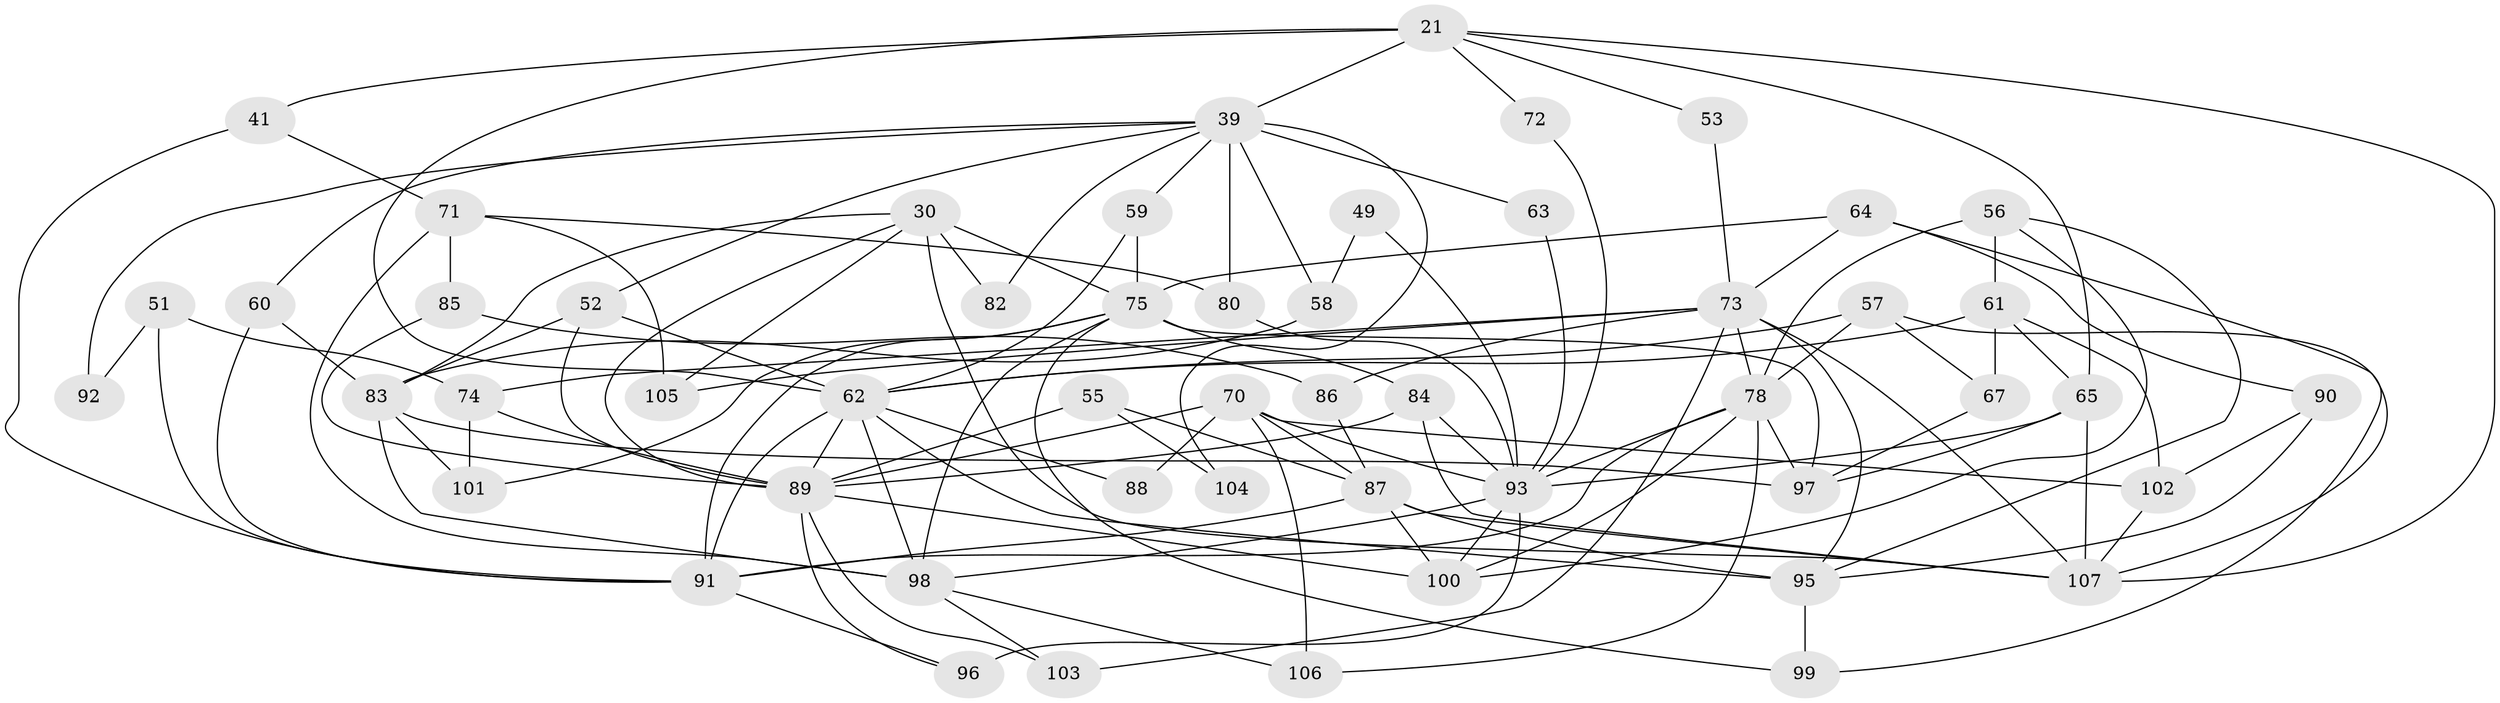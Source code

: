 // original degree distribution, {2: 0.1308411214953271, 4: 0.2523364485981308, 6: 0.14018691588785046, 3: 0.3177570093457944, 5: 0.11214953271028037, 8: 0.028037383177570093, 7: 0.009345794392523364, 9: 0.009345794392523364}
// Generated by graph-tools (version 1.1) at 2025/53/03/04/25 21:53:31]
// undirected, 53 vertices, 125 edges
graph export_dot {
graph [start="1"]
  node [color=gray90,style=filled];
  21 [super="+16"];
  30 [super="+2"];
  39 [super="+3+26"];
  41;
  49;
  51;
  52;
  53;
  55 [super="+14"];
  56 [super="+50"];
  57;
  58;
  59;
  60;
  61 [super="+1"];
  62 [super="+33+43+32"];
  63;
  64;
  65 [super="+42"];
  67;
  70 [super="+24+25+47"];
  71 [super="+19"];
  72;
  73 [super="+8"];
  74 [super="+54"];
  75 [super="+29+22"];
  78 [super="+76"];
  80;
  82;
  83 [super="+5+36"];
  84;
  85;
  86;
  87 [super="+37"];
  88;
  89 [super="+23"];
  90;
  91 [super="+27+13"];
  92;
  93 [super="+68+7"];
  95 [super="+81"];
  96 [super="+66"];
  97 [super="+79"];
  98 [super="+34+77+69"];
  99 [super="+45"];
  100 [super="+44+46"];
  101;
  102 [super="+28"];
  103;
  104;
  105;
  106;
  107 [super="+10+94+35"];
  21 -- 41 [weight=2];
  21 -- 53;
  21 -- 72;
  21 -- 39 [weight=2];
  21 -- 107 [weight=2];
  21 -- 62;
  21 -- 65;
  30 -- 75 [weight=2];
  30 -- 105;
  30 -- 82;
  30 -- 83;
  30 -- 107 [weight=2];
  30 -- 89;
  39 -- 58;
  39 -- 63;
  39 -- 92;
  39 -- 104;
  39 -- 80;
  39 -- 82;
  39 -- 52;
  39 -- 59;
  39 -- 60;
  41 -- 71;
  41 -- 91;
  49 -- 58;
  49 -- 93;
  51 -- 74;
  51 -- 92;
  51 -- 91;
  52 -- 83;
  52 -- 62 [weight=2];
  52 -- 89;
  53 -- 73;
  55 -- 104;
  55 -- 89;
  55 -- 87 [weight=2];
  56 -- 78 [weight=2];
  56 -- 95;
  56 -- 61;
  56 -- 100;
  57 -- 67;
  57 -- 78;
  57 -- 62 [weight=2];
  57 -- 99;
  58 -- 83;
  59 -- 75;
  59 -- 62;
  60 -- 83 [weight=2];
  60 -- 91;
  61 -- 102;
  61 -- 67;
  61 -- 62;
  61 -- 65;
  62 -- 98 [weight=2];
  62 -- 89 [weight=3];
  62 -- 88;
  62 -- 95 [weight=3];
  62 -- 91;
  63 -- 93;
  64 -- 73;
  64 -- 107;
  64 -- 75;
  64 -- 90;
  65 -- 97;
  65 -- 107;
  65 -- 93;
  67 -- 97;
  70 -- 87;
  70 -- 89 [weight=3];
  70 -- 106;
  70 -- 102 [weight=2];
  70 -- 88;
  70 -- 93 [weight=3];
  71 -- 105;
  71 -- 80;
  71 -- 85;
  71 -- 98;
  72 -- 93;
  73 -- 78 [weight=3];
  73 -- 74;
  73 -- 105;
  73 -- 103;
  73 -- 86;
  73 -- 107;
  73 -- 95;
  74 -- 89 [weight=2];
  74 -- 101;
  75 -- 84;
  75 -- 101;
  75 -- 97;
  75 -- 91;
  75 -- 98;
  75 -- 99;
  78 -- 106;
  78 -- 97 [weight=3];
  78 -- 91;
  78 -- 93;
  78 -- 100;
  80 -- 93;
  83 -- 98 [weight=2];
  83 -- 97 [weight=2];
  83 -- 101;
  84 -- 107;
  84 -- 89;
  84 -- 93;
  85 -- 86;
  85 -- 89;
  86 -- 87;
  87 -- 100;
  87 -- 107 [weight=2];
  87 -- 91;
  87 -- 95;
  89 -- 96;
  89 -- 103;
  89 -- 100;
  90 -- 102;
  90 -- 95;
  91 -- 96;
  93 -- 96 [weight=3];
  93 -- 98;
  93 -- 100;
  95 -- 99;
  98 -- 103;
  98 -- 106;
  102 -- 107 [weight=3];
}
